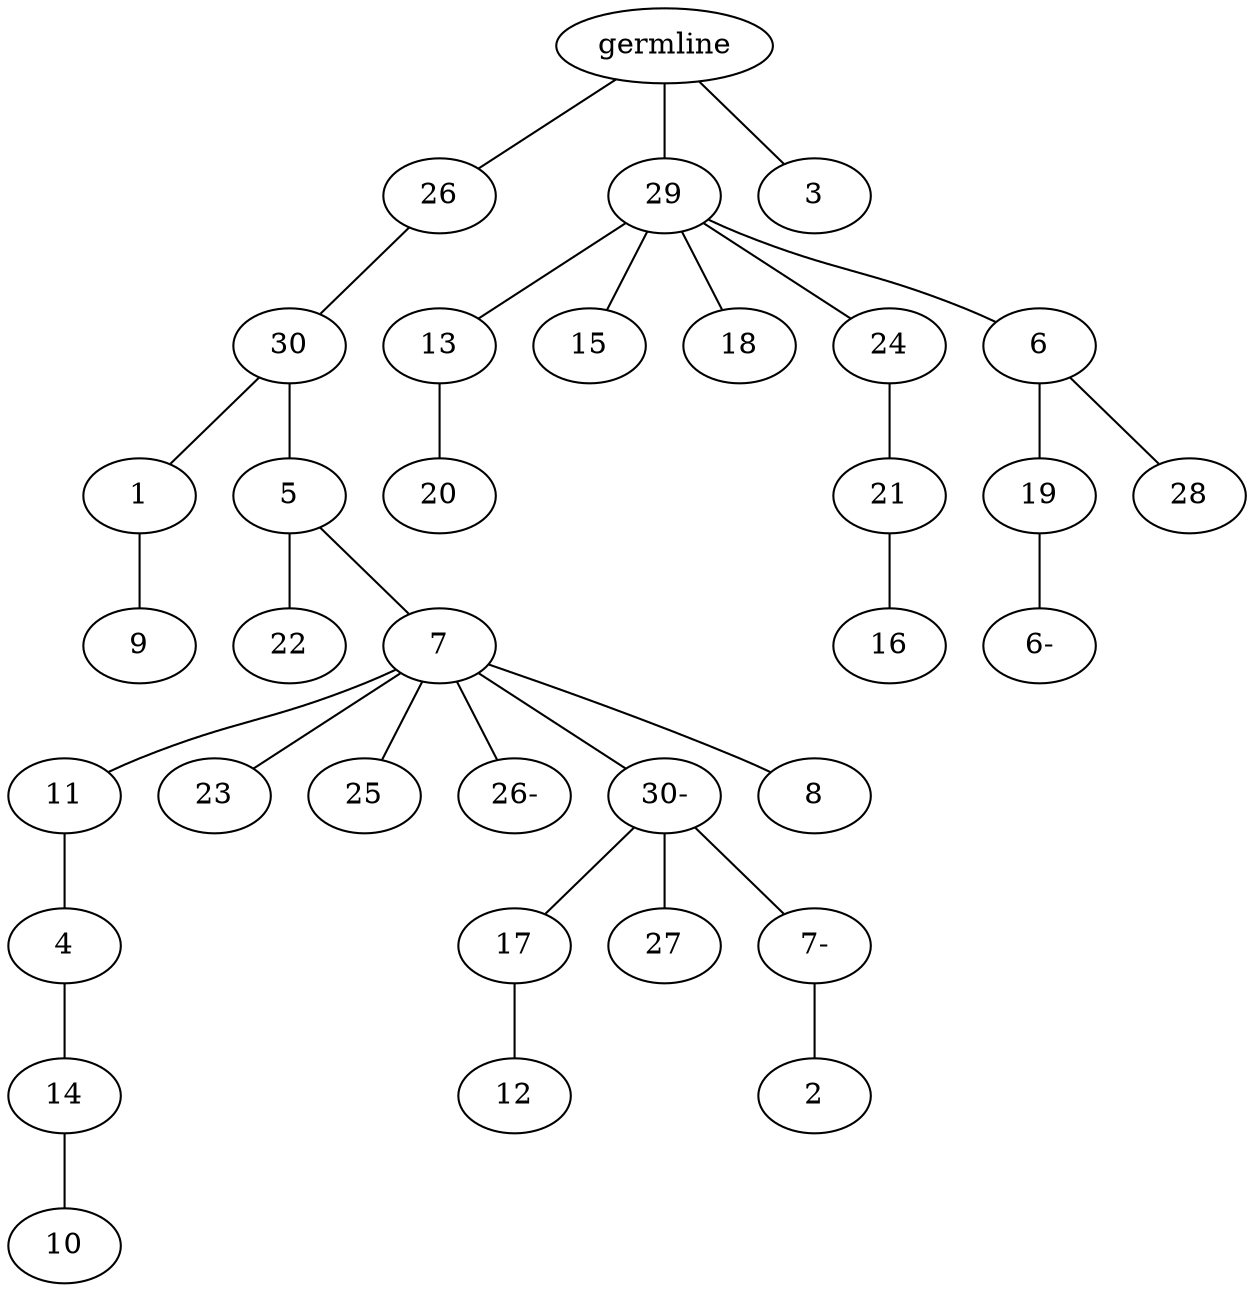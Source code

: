 graph tree {
    "140384281709008" [label="germline"];
    "140384281728240" [label="26"];
    "140384281729872" [label="30"];
    "140384281727712" [label="1"];
    "140384281727424" [label="9"];
    "140384281730304" [label="5"];
    "140384277426032" [label="22"];
    "140384277425216" [label="7"];
    "140384277425648" [label="11"];
    "140384277423920" [label="4"];
    "140384277423584" [label="14"];
    "140384277068288" [label="10"];
    "140384277425744" [label="23"];
    "140384277425264" [label="25"];
    "140384277423440" [label="26-"];
    "140384277424304" [label="30-"];
    "140384277424256" [label="17"];
    "140384277425792" [label="12"];
    "140384277424400" [label="27"];
    "140384277424736" [label="7-"];
    "140384277423632" [label="2"];
    "140384277423008" [label="8"];
    "140384281729632" [label="29"];
    "140384281730736" [label="13"];
    "140384277424784" [label="20"];
    "140384277422336" [label="15"];
    "140384277425504" [label="18"];
    "140384277423728" [label="24"];
    "140384281785632" [label="21"];
    "140384281784864" [label="16"];
    "140384281786016" [label="6"];
    "140384281785152" [label="19"];
    "140384281785104" [label="6-"];
    "140384281785488" [label="28"];
    "140384281730688" [label="3"];
    "140384281709008" -- "140384281728240";
    "140384281709008" -- "140384281729632";
    "140384281709008" -- "140384281730688";
    "140384281728240" -- "140384281729872";
    "140384281729872" -- "140384281727712";
    "140384281729872" -- "140384281730304";
    "140384281727712" -- "140384281727424";
    "140384281730304" -- "140384277426032";
    "140384281730304" -- "140384277425216";
    "140384277425216" -- "140384277425648";
    "140384277425216" -- "140384277425744";
    "140384277425216" -- "140384277425264";
    "140384277425216" -- "140384277423440";
    "140384277425216" -- "140384277424304";
    "140384277425216" -- "140384277423008";
    "140384277425648" -- "140384277423920";
    "140384277423920" -- "140384277423584";
    "140384277423584" -- "140384277068288";
    "140384277424304" -- "140384277424256";
    "140384277424304" -- "140384277424400";
    "140384277424304" -- "140384277424736";
    "140384277424256" -- "140384277425792";
    "140384277424736" -- "140384277423632";
    "140384281729632" -- "140384281730736";
    "140384281729632" -- "140384277422336";
    "140384281729632" -- "140384277425504";
    "140384281729632" -- "140384277423728";
    "140384281729632" -- "140384281786016";
    "140384281730736" -- "140384277424784";
    "140384277423728" -- "140384281785632";
    "140384281785632" -- "140384281784864";
    "140384281786016" -- "140384281785152";
    "140384281786016" -- "140384281785488";
    "140384281785152" -- "140384281785104";
}

